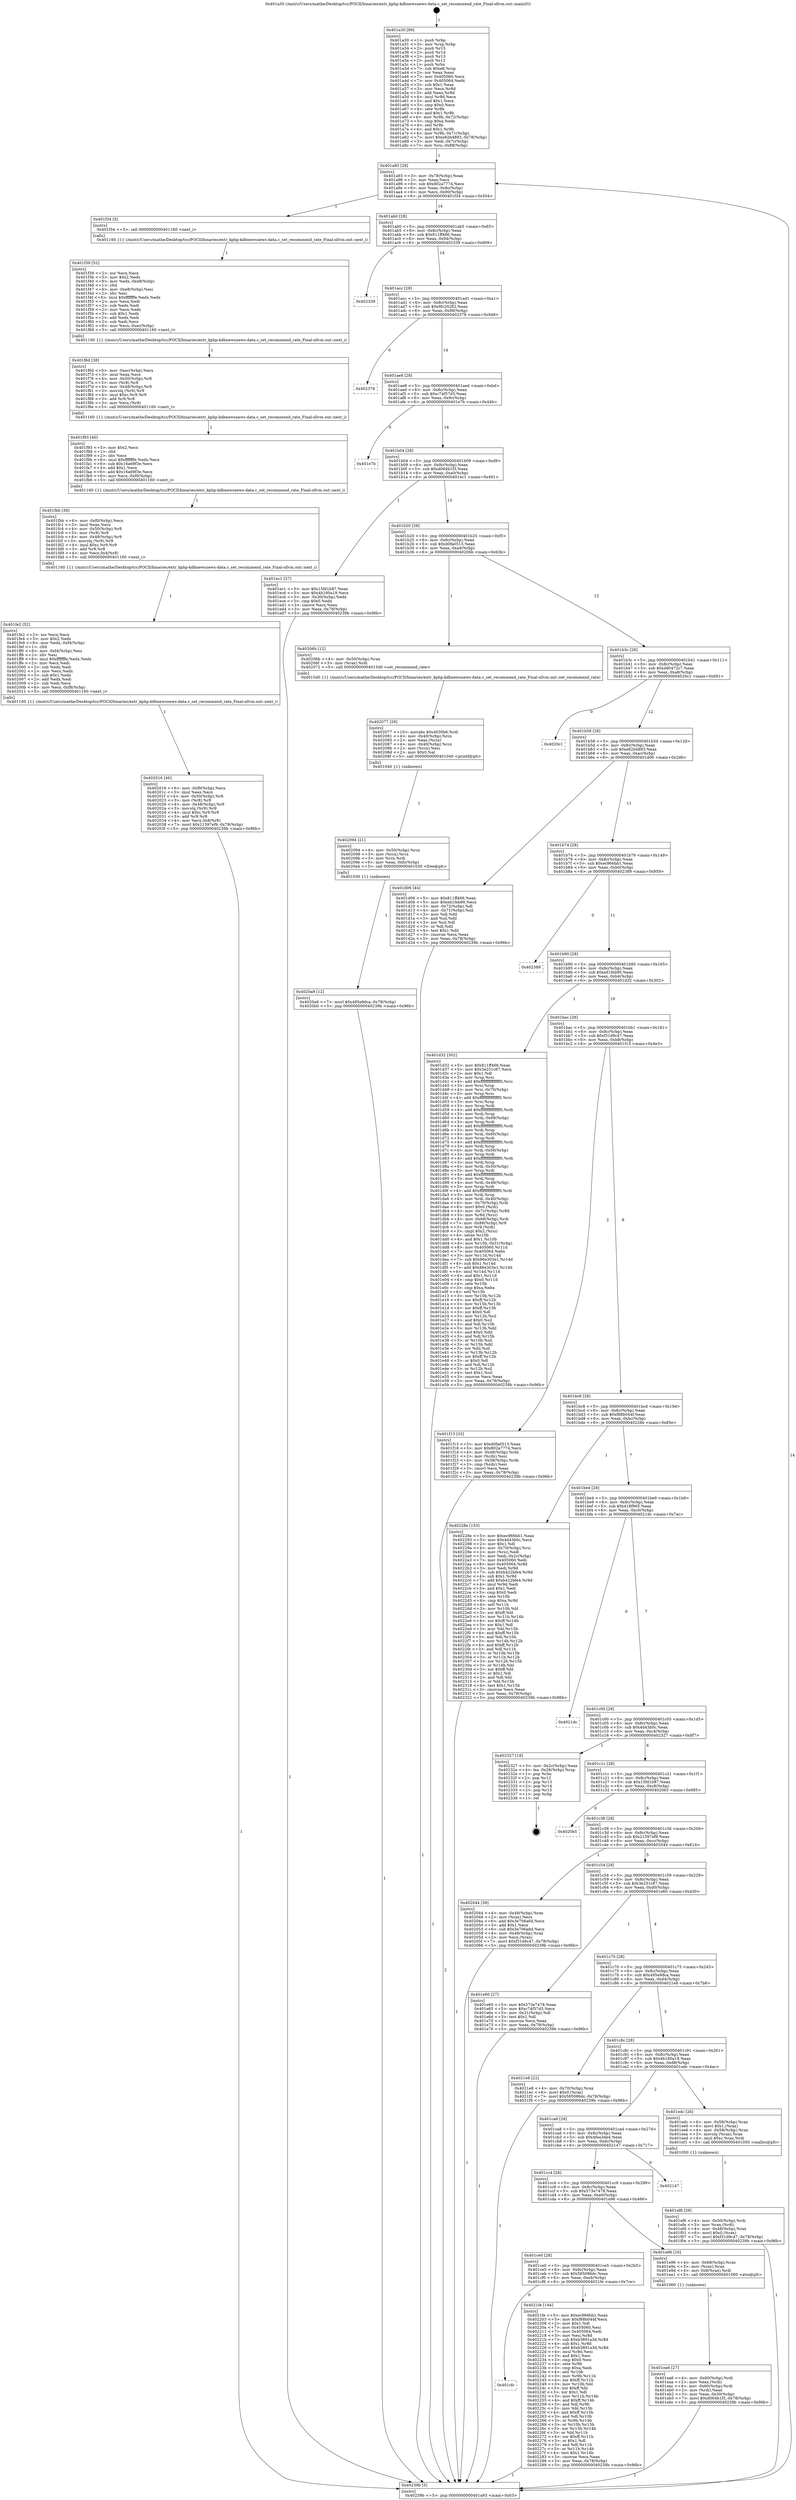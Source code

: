 digraph "0x401a30" {
  label = "0x401a30 (/mnt/c/Users/mathe/Desktop/tcc/POCII/binaries/extr_kphp-kdbnewsnews-data.c_set_recommend_rate_Final-ollvm.out::main(0))"
  labelloc = "t"
  node[shape=record]

  Entry [label="",width=0.3,height=0.3,shape=circle,fillcolor=black,style=filled]
  "0x401a93" [label="{
     0x401a93 [29]\l
     | [instrs]\l
     &nbsp;&nbsp;0x401a93 \<+3\>: mov -0x78(%rbp),%eax\l
     &nbsp;&nbsp;0x401a96 \<+2\>: mov %eax,%ecx\l
     &nbsp;&nbsp;0x401a98 \<+6\>: sub $0x802a7774,%ecx\l
     &nbsp;&nbsp;0x401a9e \<+6\>: mov %eax,-0x8c(%rbp)\l
     &nbsp;&nbsp;0x401aa4 \<+6\>: mov %ecx,-0x90(%rbp)\l
     &nbsp;&nbsp;0x401aaa \<+6\>: je 0000000000401f34 \<main+0x504\>\l
  }"]
  "0x401f34" [label="{
     0x401f34 [5]\l
     | [instrs]\l
     &nbsp;&nbsp;0x401f34 \<+5\>: call 0000000000401160 \<next_i\>\l
     | [calls]\l
     &nbsp;&nbsp;0x401160 \{1\} (/mnt/c/Users/mathe/Desktop/tcc/POCII/binaries/extr_kphp-kdbnewsnews-data.c_set_recommend_rate_Final-ollvm.out::next_i)\l
  }"]
  "0x401ab0" [label="{
     0x401ab0 [28]\l
     | [instrs]\l
     &nbsp;&nbsp;0x401ab0 \<+5\>: jmp 0000000000401ab5 \<main+0x85\>\l
     &nbsp;&nbsp;0x401ab5 \<+6\>: mov -0x8c(%rbp),%eax\l
     &nbsp;&nbsp;0x401abb \<+5\>: sub $0x811ff466,%eax\l
     &nbsp;&nbsp;0x401ac0 \<+6\>: mov %eax,-0x94(%rbp)\l
     &nbsp;&nbsp;0x401ac6 \<+6\>: je 0000000000402339 \<main+0x909\>\l
  }"]
  Exit [label="",width=0.3,height=0.3,shape=circle,fillcolor=black,style=filled,peripheries=2]
  "0x402339" [label="{
     0x402339\l
  }", style=dashed]
  "0x401acc" [label="{
     0x401acc [28]\l
     | [instrs]\l
     &nbsp;&nbsp;0x401acc \<+5\>: jmp 0000000000401ad1 \<main+0xa1\>\l
     &nbsp;&nbsp;0x401ad1 \<+6\>: mov -0x8c(%rbp),%eax\l
     &nbsp;&nbsp;0x401ad7 \<+5\>: sub $0x9fc20262,%eax\l
     &nbsp;&nbsp;0x401adc \<+6\>: mov %eax,-0x98(%rbp)\l
     &nbsp;&nbsp;0x401ae2 \<+6\>: je 0000000000402378 \<main+0x948\>\l
  }"]
  "0x401cfc" [label="{
     0x401cfc\l
  }", style=dashed]
  "0x402378" [label="{
     0x402378\l
  }", style=dashed]
  "0x401ae8" [label="{
     0x401ae8 [28]\l
     | [instrs]\l
     &nbsp;&nbsp;0x401ae8 \<+5\>: jmp 0000000000401aed \<main+0xbd\>\l
     &nbsp;&nbsp;0x401aed \<+6\>: mov -0x8c(%rbp),%eax\l
     &nbsp;&nbsp;0x401af3 \<+5\>: sub $0xc74f57d3,%eax\l
     &nbsp;&nbsp;0x401af8 \<+6\>: mov %eax,-0x9c(%rbp)\l
     &nbsp;&nbsp;0x401afe \<+6\>: je 0000000000401e7b \<main+0x44b\>\l
  }"]
  "0x4021fe" [label="{
     0x4021fe [144]\l
     | [instrs]\l
     &nbsp;&nbsp;0x4021fe \<+5\>: mov $0xec966bb1,%eax\l
     &nbsp;&nbsp;0x402203 \<+5\>: mov $0xf88b044f,%ecx\l
     &nbsp;&nbsp;0x402208 \<+2\>: mov $0x1,%dl\l
     &nbsp;&nbsp;0x40220a \<+7\>: mov 0x405060,%esi\l
     &nbsp;&nbsp;0x402211 \<+7\>: mov 0x405064,%edi\l
     &nbsp;&nbsp;0x402218 \<+3\>: mov %esi,%r8d\l
     &nbsp;&nbsp;0x40221b \<+7\>: sub $0xb3891a3d,%r8d\l
     &nbsp;&nbsp;0x402222 \<+4\>: sub $0x1,%r8d\l
     &nbsp;&nbsp;0x402226 \<+7\>: add $0xb3891a3d,%r8d\l
     &nbsp;&nbsp;0x40222d \<+4\>: imul %r8d,%esi\l
     &nbsp;&nbsp;0x402231 \<+3\>: and $0x1,%esi\l
     &nbsp;&nbsp;0x402234 \<+3\>: cmp $0x0,%esi\l
     &nbsp;&nbsp;0x402237 \<+4\>: sete %r9b\l
     &nbsp;&nbsp;0x40223b \<+3\>: cmp $0xa,%edi\l
     &nbsp;&nbsp;0x40223e \<+4\>: setl %r10b\l
     &nbsp;&nbsp;0x402242 \<+3\>: mov %r9b,%r11b\l
     &nbsp;&nbsp;0x402245 \<+4\>: xor $0xff,%r11b\l
     &nbsp;&nbsp;0x402249 \<+3\>: mov %r10b,%bl\l
     &nbsp;&nbsp;0x40224c \<+3\>: xor $0xff,%bl\l
     &nbsp;&nbsp;0x40224f \<+3\>: xor $0x1,%dl\l
     &nbsp;&nbsp;0x402252 \<+3\>: mov %r11b,%r14b\l
     &nbsp;&nbsp;0x402255 \<+4\>: and $0xff,%r14b\l
     &nbsp;&nbsp;0x402259 \<+3\>: and %dl,%r9b\l
     &nbsp;&nbsp;0x40225c \<+3\>: mov %bl,%r15b\l
     &nbsp;&nbsp;0x40225f \<+4\>: and $0xff,%r15b\l
     &nbsp;&nbsp;0x402263 \<+3\>: and %dl,%r10b\l
     &nbsp;&nbsp;0x402266 \<+3\>: or %r9b,%r14b\l
     &nbsp;&nbsp;0x402269 \<+3\>: or %r10b,%r15b\l
     &nbsp;&nbsp;0x40226c \<+3\>: xor %r15b,%r14b\l
     &nbsp;&nbsp;0x40226f \<+3\>: or %bl,%r11b\l
     &nbsp;&nbsp;0x402272 \<+4\>: xor $0xff,%r11b\l
     &nbsp;&nbsp;0x402276 \<+3\>: or $0x1,%dl\l
     &nbsp;&nbsp;0x402279 \<+3\>: and %dl,%r11b\l
     &nbsp;&nbsp;0x40227c \<+3\>: or %r11b,%r14b\l
     &nbsp;&nbsp;0x40227f \<+4\>: test $0x1,%r14b\l
     &nbsp;&nbsp;0x402283 \<+3\>: cmovne %ecx,%eax\l
     &nbsp;&nbsp;0x402286 \<+3\>: mov %eax,-0x78(%rbp)\l
     &nbsp;&nbsp;0x402289 \<+5\>: jmp 000000000040239b \<main+0x96b\>\l
  }"]
  "0x401e7b" [label="{
     0x401e7b\l
  }", style=dashed]
  "0x401b04" [label="{
     0x401b04 [28]\l
     | [instrs]\l
     &nbsp;&nbsp;0x401b04 \<+5\>: jmp 0000000000401b09 \<main+0xd9\>\l
     &nbsp;&nbsp;0x401b09 \<+6\>: mov -0x8c(%rbp),%eax\l
     &nbsp;&nbsp;0x401b0f \<+5\>: sub $0xd064b1f3,%eax\l
     &nbsp;&nbsp;0x401b14 \<+6\>: mov %eax,-0xa0(%rbp)\l
     &nbsp;&nbsp;0x401b1a \<+6\>: je 0000000000401ec1 \<main+0x491\>\l
  }"]
  "0x4020a9" [label="{
     0x4020a9 [12]\l
     | [instrs]\l
     &nbsp;&nbsp;0x4020a9 \<+7\>: movl $0x495e9dca,-0x78(%rbp)\l
     &nbsp;&nbsp;0x4020b0 \<+5\>: jmp 000000000040239b \<main+0x96b\>\l
  }"]
  "0x401ec1" [label="{
     0x401ec1 [27]\l
     | [instrs]\l
     &nbsp;&nbsp;0x401ec1 \<+5\>: mov $0x15fd1b87,%eax\l
     &nbsp;&nbsp;0x401ec6 \<+5\>: mov $0x4b180a19,%ecx\l
     &nbsp;&nbsp;0x401ecb \<+3\>: mov -0x30(%rbp),%edx\l
     &nbsp;&nbsp;0x401ece \<+3\>: cmp $0x0,%edx\l
     &nbsp;&nbsp;0x401ed1 \<+3\>: cmove %ecx,%eax\l
     &nbsp;&nbsp;0x401ed4 \<+3\>: mov %eax,-0x78(%rbp)\l
     &nbsp;&nbsp;0x401ed7 \<+5\>: jmp 000000000040239b \<main+0x96b\>\l
  }"]
  "0x401b20" [label="{
     0x401b20 [28]\l
     | [instrs]\l
     &nbsp;&nbsp;0x401b20 \<+5\>: jmp 0000000000401b25 \<main+0xf5\>\l
     &nbsp;&nbsp;0x401b25 \<+6\>: mov -0x8c(%rbp),%eax\l
     &nbsp;&nbsp;0x401b2b \<+5\>: sub $0xd0fa0513,%eax\l
     &nbsp;&nbsp;0x401b30 \<+6\>: mov %eax,-0xa4(%rbp)\l
     &nbsp;&nbsp;0x401b36 \<+6\>: je 000000000040206b \<main+0x63b\>\l
  }"]
  "0x402094" [label="{
     0x402094 [21]\l
     | [instrs]\l
     &nbsp;&nbsp;0x402094 \<+4\>: mov -0x50(%rbp),%rcx\l
     &nbsp;&nbsp;0x402098 \<+3\>: mov (%rcx),%rcx\l
     &nbsp;&nbsp;0x40209b \<+3\>: mov %rcx,%rdi\l
     &nbsp;&nbsp;0x40209e \<+6\>: mov %eax,-0xfc(%rbp)\l
     &nbsp;&nbsp;0x4020a4 \<+5\>: call 0000000000401030 \<free@plt\>\l
     | [calls]\l
     &nbsp;&nbsp;0x401030 \{1\} (unknown)\l
  }"]
  "0x40206b" [label="{
     0x40206b [12]\l
     | [instrs]\l
     &nbsp;&nbsp;0x40206b \<+4\>: mov -0x50(%rbp),%rax\l
     &nbsp;&nbsp;0x40206f \<+3\>: mov (%rax),%rdi\l
     &nbsp;&nbsp;0x402072 \<+5\>: call 00000000004015d0 \<set_recommend_rate\>\l
     | [calls]\l
     &nbsp;&nbsp;0x4015d0 \{1\} (/mnt/c/Users/mathe/Desktop/tcc/POCII/binaries/extr_kphp-kdbnewsnews-data.c_set_recommend_rate_Final-ollvm.out::set_recommend_rate)\l
  }"]
  "0x401b3c" [label="{
     0x401b3c [28]\l
     | [instrs]\l
     &nbsp;&nbsp;0x401b3c \<+5\>: jmp 0000000000401b41 \<main+0x111\>\l
     &nbsp;&nbsp;0x401b41 \<+6\>: mov -0x8c(%rbp),%eax\l
     &nbsp;&nbsp;0x401b47 \<+5\>: sub $0xdd0472c7,%eax\l
     &nbsp;&nbsp;0x401b4c \<+6\>: mov %eax,-0xa8(%rbp)\l
     &nbsp;&nbsp;0x401b52 \<+6\>: je 00000000004020c1 \<main+0x691\>\l
  }"]
  "0x402077" [label="{
     0x402077 [29]\l
     | [instrs]\l
     &nbsp;&nbsp;0x402077 \<+10\>: movabs $0x4030b6,%rdi\l
     &nbsp;&nbsp;0x402081 \<+4\>: mov -0x40(%rbp),%rcx\l
     &nbsp;&nbsp;0x402085 \<+2\>: mov %eax,(%rcx)\l
     &nbsp;&nbsp;0x402087 \<+4\>: mov -0x40(%rbp),%rcx\l
     &nbsp;&nbsp;0x40208b \<+2\>: mov (%rcx),%esi\l
     &nbsp;&nbsp;0x40208d \<+2\>: mov $0x0,%al\l
     &nbsp;&nbsp;0x40208f \<+5\>: call 0000000000401040 \<printf@plt\>\l
     | [calls]\l
     &nbsp;&nbsp;0x401040 \{1\} (unknown)\l
  }"]
  "0x4020c1" [label="{
     0x4020c1\l
  }", style=dashed]
  "0x401b58" [label="{
     0x401b58 [28]\l
     | [instrs]\l
     &nbsp;&nbsp;0x401b58 \<+5\>: jmp 0000000000401b5d \<main+0x12d\>\l
     &nbsp;&nbsp;0x401b5d \<+6\>: mov -0x8c(%rbp),%eax\l
     &nbsp;&nbsp;0x401b63 \<+5\>: sub $0xe82b4893,%eax\l
     &nbsp;&nbsp;0x401b68 \<+6\>: mov %eax,-0xac(%rbp)\l
     &nbsp;&nbsp;0x401b6e \<+6\>: je 0000000000401d06 \<main+0x2d6\>\l
  }"]
  "0x402016" [label="{
     0x402016 [46]\l
     | [instrs]\l
     &nbsp;&nbsp;0x402016 \<+6\>: mov -0xf8(%rbp),%ecx\l
     &nbsp;&nbsp;0x40201c \<+3\>: imul %eax,%ecx\l
     &nbsp;&nbsp;0x40201f \<+4\>: mov -0x50(%rbp),%r8\l
     &nbsp;&nbsp;0x402023 \<+3\>: mov (%r8),%r8\l
     &nbsp;&nbsp;0x402026 \<+4\>: mov -0x48(%rbp),%r9\l
     &nbsp;&nbsp;0x40202a \<+3\>: movslq (%r9),%r9\l
     &nbsp;&nbsp;0x40202d \<+4\>: imul $0xc,%r9,%r9\l
     &nbsp;&nbsp;0x402031 \<+3\>: add %r9,%r8\l
     &nbsp;&nbsp;0x402034 \<+4\>: mov %ecx,0x8(%r8)\l
     &nbsp;&nbsp;0x402038 \<+7\>: movl $0x21597ef9,-0x78(%rbp)\l
     &nbsp;&nbsp;0x40203f \<+5\>: jmp 000000000040239b \<main+0x96b\>\l
  }"]
  "0x401d06" [label="{
     0x401d06 [44]\l
     | [instrs]\l
     &nbsp;&nbsp;0x401d06 \<+5\>: mov $0x811ff466,%eax\l
     &nbsp;&nbsp;0x401d0b \<+5\>: mov $0xed1feb90,%ecx\l
     &nbsp;&nbsp;0x401d10 \<+3\>: mov -0x72(%rbp),%dl\l
     &nbsp;&nbsp;0x401d13 \<+4\>: mov -0x71(%rbp),%sil\l
     &nbsp;&nbsp;0x401d17 \<+3\>: mov %dl,%dil\l
     &nbsp;&nbsp;0x401d1a \<+3\>: and %sil,%dil\l
     &nbsp;&nbsp;0x401d1d \<+3\>: xor %sil,%dl\l
     &nbsp;&nbsp;0x401d20 \<+3\>: or %dl,%dil\l
     &nbsp;&nbsp;0x401d23 \<+4\>: test $0x1,%dil\l
     &nbsp;&nbsp;0x401d27 \<+3\>: cmovne %ecx,%eax\l
     &nbsp;&nbsp;0x401d2a \<+3\>: mov %eax,-0x78(%rbp)\l
     &nbsp;&nbsp;0x401d2d \<+5\>: jmp 000000000040239b \<main+0x96b\>\l
  }"]
  "0x401b74" [label="{
     0x401b74 [28]\l
     | [instrs]\l
     &nbsp;&nbsp;0x401b74 \<+5\>: jmp 0000000000401b79 \<main+0x149\>\l
     &nbsp;&nbsp;0x401b79 \<+6\>: mov -0x8c(%rbp),%eax\l
     &nbsp;&nbsp;0x401b7f \<+5\>: sub $0xec966bb1,%eax\l
     &nbsp;&nbsp;0x401b84 \<+6\>: mov %eax,-0xb0(%rbp)\l
     &nbsp;&nbsp;0x401b8a \<+6\>: je 0000000000402389 \<main+0x959\>\l
  }"]
  "0x40239b" [label="{
     0x40239b [5]\l
     | [instrs]\l
     &nbsp;&nbsp;0x40239b \<+5\>: jmp 0000000000401a93 \<main+0x63\>\l
  }"]
  "0x401a30" [label="{
     0x401a30 [99]\l
     | [instrs]\l
     &nbsp;&nbsp;0x401a30 \<+1\>: push %rbp\l
     &nbsp;&nbsp;0x401a31 \<+3\>: mov %rsp,%rbp\l
     &nbsp;&nbsp;0x401a34 \<+2\>: push %r15\l
     &nbsp;&nbsp;0x401a36 \<+2\>: push %r14\l
     &nbsp;&nbsp;0x401a38 \<+2\>: push %r13\l
     &nbsp;&nbsp;0x401a3a \<+2\>: push %r12\l
     &nbsp;&nbsp;0x401a3c \<+1\>: push %rbx\l
     &nbsp;&nbsp;0x401a3d \<+7\>: sub $0xe8,%rsp\l
     &nbsp;&nbsp;0x401a44 \<+2\>: xor %eax,%eax\l
     &nbsp;&nbsp;0x401a46 \<+7\>: mov 0x405060,%ecx\l
     &nbsp;&nbsp;0x401a4d \<+7\>: mov 0x405064,%edx\l
     &nbsp;&nbsp;0x401a54 \<+3\>: sub $0x1,%eax\l
     &nbsp;&nbsp;0x401a57 \<+3\>: mov %ecx,%r8d\l
     &nbsp;&nbsp;0x401a5a \<+3\>: add %eax,%r8d\l
     &nbsp;&nbsp;0x401a5d \<+4\>: imul %r8d,%ecx\l
     &nbsp;&nbsp;0x401a61 \<+3\>: and $0x1,%ecx\l
     &nbsp;&nbsp;0x401a64 \<+3\>: cmp $0x0,%ecx\l
     &nbsp;&nbsp;0x401a67 \<+4\>: sete %r9b\l
     &nbsp;&nbsp;0x401a6b \<+4\>: and $0x1,%r9b\l
     &nbsp;&nbsp;0x401a6f \<+4\>: mov %r9b,-0x72(%rbp)\l
     &nbsp;&nbsp;0x401a73 \<+3\>: cmp $0xa,%edx\l
     &nbsp;&nbsp;0x401a76 \<+4\>: setl %r9b\l
     &nbsp;&nbsp;0x401a7a \<+4\>: and $0x1,%r9b\l
     &nbsp;&nbsp;0x401a7e \<+4\>: mov %r9b,-0x71(%rbp)\l
     &nbsp;&nbsp;0x401a82 \<+7\>: movl $0xe82b4893,-0x78(%rbp)\l
     &nbsp;&nbsp;0x401a89 \<+3\>: mov %edi,-0x7c(%rbp)\l
     &nbsp;&nbsp;0x401a8c \<+7\>: mov %rsi,-0x88(%rbp)\l
  }"]
  "0x401fe2" [label="{
     0x401fe2 [52]\l
     | [instrs]\l
     &nbsp;&nbsp;0x401fe2 \<+2\>: xor %ecx,%ecx\l
     &nbsp;&nbsp;0x401fe4 \<+5\>: mov $0x2,%edx\l
     &nbsp;&nbsp;0x401fe9 \<+6\>: mov %edx,-0xf4(%rbp)\l
     &nbsp;&nbsp;0x401fef \<+1\>: cltd\l
     &nbsp;&nbsp;0x401ff0 \<+6\>: mov -0xf4(%rbp),%esi\l
     &nbsp;&nbsp;0x401ff6 \<+2\>: idiv %esi\l
     &nbsp;&nbsp;0x401ff8 \<+6\>: imul $0xfffffffe,%edx,%edx\l
     &nbsp;&nbsp;0x401ffe \<+2\>: mov %ecx,%edi\l
     &nbsp;&nbsp;0x402000 \<+2\>: sub %edx,%edi\l
     &nbsp;&nbsp;0x402002 \<+2\>: mov %ecx,%edx\l
     &nbsp;&nbsp;0x402004 \<+3\>: sub $0x1,%edx\l
     &nbsp;&nbsp;0x402007 \<+2\>: add %edx,%edi\l
     &nbsp;&nbsp;0x402009 \<+2\>: sub %edi,%ecx\l
     &nbsp;&nbsp;0x40200b \<+6\>: mov %ecx,-0xf8(%rbp)\l
     &nbsp;&nbsp;0x402011 \<+5\>: call 0000000000401160 \<next_i\>\l
     | [calls]\l
     &nbsp;&nbsp;0x401160 \{1\} (/mnt/c/Users/mathe/Desktop/tcc/POCII/binaries/extr_kphp-kdbnewsnews-data.c_set_recommend_rate_Final-ollvm.out::next_i)\l
  }"]
  "0x402389" [label="{
     0x402389\l
  }", style=dashed]
  "0x401b90" [label="{
     0x401b90 [28]\l
     | [instrs]\l
     &nbsp;&nbsp;0x401b90 \<+5\>: jmp 0000000000401b95 \<main+0x165\>\l
     &nbsp;&nbsp;0x401b95 \<+6\>: mov -0x8c(%rbp),%eax\l
     &nbsp;&nbsp;0x401b9b \<+5\>: sub $0xed1feb90,%eax\l
     &nbsp;&nbsp;0x401ba0 \<+6\>: mov %eax,-0xb4(%rbp)\l
     &nbsp;&nbsp;0x401ba6 \<+6\>: je 0000000000401d32 \<main+0x302\>\l
  }"]
  "0x401fbb" [label="{
     0x401fbb [39]\l
     | [instrs]\l
     &nbsp;&nbsp;0x401fbb \<+6\>: mov -0xf0(%rbp),%ecx\l
     &nbsp;&nbsp;0x401fc1 \<+3\>: imul %eax,%ecx\l
     &nbsp;&nbsp;0x401fc4 \<+4\>: mov -0x50(%rbp),%r8\l
     &nbsp;&nbsp;0x401fc8 \<+3\>: mov (%r8),%r8\l
     &nbsp;&nbsp;0x401fcb \<+4\>: mov -0x48(%rbp),%r9\l
     &nbsp;&nbsp;0x401fcf \<+3\>: movslq (%r9),%r9\l
     &nbsp;&nbsp;0x401fd2 \<+4\>: imul $0xc,%r9,%r9\l
     &nbsp;&nbsp;0x401fd6 \<+3\>: add %r9,%r8\l
     &nbsp;&nbsp;0x401fd9 \<+4\>: mov %ecx,0x4(%r8)\l
     &nbsp;&nbsp;0x401fdd \<+5\>: call 0000000000401160 \<next_i\>\l
     | [calls]\l
     &nbsp;&nbsp;0x401160 \{1\} (/mnt/c/Users/mathe/Desktop/tcc/POCII/binaries/extr_kphp-kdbnewsnews-data.c_set_recommend_rate_Final-ollvm.out::next_i)\l
  }"]
  "0x401d32" [label="{
     0x401d32 [302]\l
     | [instrs]\l
     &nbsp;&nbsp;0x401d32 \<+5\>: mov $0x811ff466,%eax\l
     &nbsp;&nbsp;0x401d37 \<+5\>: mov $0x3e251c67,%ecx\l
     &nbsp;&nbsp;0x401d3c \<+2\>: mov $0x1,%dl\l
     &nbsp;&nbsp;0x401d3e \<+3\>: mov %rsp,%rsi\l
     &nbsp;&nbsp;0x401d41 \<+4\>: add $0xfffffffffffffff0,%rsi\l
     &nbsp;&nbsp;0x401d45 \<+3\>: mov %rsi,%rsp\l
     &nbsp;&nbsp;0x401d48 \<+4\>: mov %rsi,-0x70(%rbp)\l
     &nbsp;&nbsp;0x401d4c \<+3\>: mov %rsp,%rsi\l
     &nbsp;&nbsp;0x401d4f \<+4\>: add $0xfffffffffffffff0,%rsi\l
     &nbsp;&nbsp;0x401d53 \<+3\>: mov %rsi,%rsp\l
     &nbsp;&nbsp;0x401d56 \<+3\>: mov %rsp,%rdi\l
     &nbsp;&nbsp;0x401d59 \<+4\>: add $0xfffffffffffffff0,%rdi\l
     &nbsp;&nbsp;0x401d5d \<+3\>: mov %rdi,%rsp\l
     &nbsp;&nbsp;0x401d60 \<+4\>: mov %rdi,-0x68(%rbp)\l
     &nbsp;&nbsp;0x401d64 \<+3\>: mov %rsp,%rdi\l
     &nbsp;&nbsp;0x401d67 \<+4\>: add $0xfffffffffffffff0,%rdi\l
     &nbsp;&nbsp;0x401d6b \<+3\>: mov %rdi,%rsp\l
     &nbsp;&nbsp;0x401d6e \<+4\>: mov %rdi,-0x60(%rbp)\l
     &nbsp;&nbsp;0x401d72 \<+3\>: mov %rsp,%rdi\l
     &nbsp;&nbsp;0x401d75 \<+4\>: add $0xfffffffffffffff0,%rdi\l
     &nbsp;&nbsp;0x401d79 \<+3\>: mov %rdi,%rsp\l
     &nbsp;&nbsp;0x401d7c \<+4\>: mov %rdi,-0x58(%rbp)\l
     &nbsp;&nbsp;0x401d80 \<+3\>: mov %rsp,%rdi\l
     &nbsp;&nbsp;0x401d83 \<+4\>: add $0xfffffffffffffff0,%rdi\l
     &nbsp;&nbsp;0x401d87 \<+3\>: mov %rdi,%rsp\l
     &nbsp;&nbsp;0x401d8a \<+4\>: mov %rdi,-0x50(%rbp)\l
     &nbsp;&nbsp;0x401d8e \<+3\>: mov %rsp,%rdi\l
     &nbsp;&nbsp;0x401d91 \<+4\>: add $0xfffffffffffffff0,%rdi\l
     &nbsp;&nbsp;0x401d95 \<+3\>: mov %rdi,%rsp\l
     &nbsp;&nbsp;0x401d98 \<+4\>: mov %rdi,-0x48(%rbp)\l
     &nbsp;&nbsp;0x401d9c \<+3\>: mov %rsp,%rdi\l
     &nbsp;&nbsp;0x401d9f \<+4\>: add $0xfffffffffffffff0,%rdi\l
     &nbsp;&nbsp;0x401da3 \<+3\>: mov %rdi,%rsp\l
     &nbsp;&nbsp;0x401da6 \<+4\>: mov %rdi,-0x40(%rbp)\l
     &nbsp;&nbsp;0x401daa \<+4\>: mov -0x70(%rbp),%rdi\l
     &nbsp;&nbsp;0x401dae \<+6\>: movl $0x0,(%rdi)\l
     &nbsp;&nbsp;0x401db4 \<+4\>: mov -0x7c(%rbp),%r8d\l
     &nbsp;&nbsp;0x401db8 \<+3\>: mov %r8d,(%rsi)\l
     &nbsp;&nbsp;0x401dbb \<+4\>: mov -0x68(%rbp),%rdi\l
     &nbsp;&nbsp;0x401dbf \<+7\>: mov -0x88(%rbp),%r9\l
     &nbsp;&nbsp;0x401dc6 \<+3\>: mov %r9,(%rdi)\l
     &nbsp;&nbsp;0x401dc9 \<+3\>: cmpl $0x2,(%rsi)\l
     &nbsp;&nbsp;0x401dcc \<+4\>: setne %r10b\l
     &nbsp;&nbsp;0x401dd0 \<+4\>: and $0x1,%r10b\l
     &nbsp;&nbsp;0x401dd4 \<+4\>: mov %r10b,-0x31(%rbp)\l
     &nbsp;&nbsp;0x401dd8 \<+8\>: mov 0x405060,%r11d\l
     &nbsp;&nbsp;0x401de0 \<+7\>: mov 0x405064,%ebx\l
     &nbsp;&nbsp;0x401de7 \<+3\>: mov %r11d,%r14d\l
     &nbsp;&nbsp;0x401dea \<+7\>: sub $0x86e303e1,%r14d\l
     &nbsp;&nbsp;0x401df1 \<+4\>: sub $0x1,%r14d\l
     &nbsp;&nbsp;0x401df5 \<+7\>: add $0x86e303e1,%r14d\l
     &nbsp;&nbsp;0x401dfc \<+4\>: imul %r14d,%r11d\l
     &nbsp;&nbsp;0x401e00 \<+4\>: and $0x1,%r11d\l
     &nbsp;&nbsp;0x401e04 \<+4\>: cmp $0x0,%r11d\l
     &nbsp;&nbsp;0x401e08 \<+4\>: sete %r10b\l
     &nbsp;&nbsp;0x401e0c \<+3\>: cmp $0xa,%ebx\l
     &nbsp;&nbsp;0x401e0f \<+4\>: setl %r15b\l
     &nbsp;&nbsp;0x401e13 \<+3\>: mov %r10b,%r12b\l
     &nbsp;&nbsp;0x401e16 \<+4\>: xor $0xff,%r12b\l
     &nbsp;&nbsp;0x401e1a \<+3\>: mov %r15b,%r13b\l
     &nbsp;&nbsp;0x401e1d \<+4\>: xor $0xff,%r13b\l
     &nbsp;&nbsp;0x401e21 \<+3\>: xor $0x0,%dl\l
     &nbsp;&nbsp;0x401e24 \<+3\>: mov %r12b,%sil\l
     &nbsp;&nbsp;0x401e27 \<+4\>: and $0x0,%sil\l
     &nbsp;&nbsp;0x401e2b \<+3\>: and %dl,%r10b\l
     &nbsp;&nbsp;0x401e2e \<+3\>: mov %r13b,%dil\l
     &nbsp;&nbsp;0x401e31 \<+4\>: and $0x0,%dil\l
     &nbsp;&nbsp;0x401e35 \<+3\>: and %dl,%r15b\l
     &nbsp;&nbsp;0x401e38 \<+3\>: or %r10b,%sil\l
     &nbsp;&nbsp;0x401e3b \<+3\>: or %r15b,%dil\l
     &nbsp;&nbsp;0x401e3e \<+3\>: xor %dil,%sil\l
     &nbsp;&nbsp;0x401e41 \<+3\>: or %r13b,%r12b\l
     &nbsp;&nbsp;0x401e44 \<+4\>: xor $0xff,%r12b\l
     &nbsp;&nbsp;0x401e48 \<+3\>: or $0x0,%dl\l
     &nbsp;&nbsp;0x401e4b \<+3\>: and %dl,%r12b\l
     &nbsp;&nbsp;0x401e4e \<+3\>: or %r12b,%sil\l
     &nbsp;&nbsp;0x401e51 \<+4\>: test $0x1,%sil\l
     &nbsp;&nbsp;0x401e55 \<+3\>: cmovne %ecx,%eax\l
     &nbsp;&nbsp;0x401e58 \<+3\>: mov %eax,-0x78(%rbp)\l
     &nbsp;&nbsp;0x401e5b \<+5\>: jmp 000000000040239b \<main+0x96b\>\l
  }"]
  "0x401bac" [label="{
     0x401bac [28]\l
     | [instrs]\l
     &nbsp;&nbsp;0x401bac \<+5\>: jmp 0000000000401bb1 \<main+0x181\>\l
     &nbsp;&nbsp;0x401bb1 \<+6\>: mov -0x8c(%rbp),%eax\l
     &nbsp;&nbsp;0x401bb7 \<+5\>: sub $0xf31d9c47,%eax\l
     &nbsp;&nbsp;0x401bbc \<+6\>: mov %eax,-0xb8(%rbp)\l
     &nbsp;&nbsp;0x401bc2 \<+6\>: je 0000000000401f13 \<main+0x4e3\>\l
  }"]
  "0x401f93" [label="{
     0x401f93 [40]\l
     | [instrs]\l
     &nbsp;&nbsp;0x401f93 \<+5\>: mov $0x2,%ecx\l
     &nbsp;&nbsp;0x401f98 \<+1\>: cltd\l
     &nbsp;&nbsp;0x401f99 \<+2\>: idiv %ecx\l
     &nbsp;&nbsp;0x401f9b \<+6\>: imul $0xfffffffe,%edx,%ecx\l
     &nbsp;&nbsp;0x401fa1 \<+6\>: sub $0x16a69f3e,%ecx\l
     &nbsp;&nbsp;0x401fa7 \<+3\>: add $0x1,%ecx\l
     &nbsp;&nbsp;0x401faa \<+6\>: add $0x16a69f3e,%ecx\l
     &nbsp;&nbsp;0x401fb0 \<+6\>: mov %ecx,-0xf0(%rbp)\l
     &nbsp;&nbsp;0x401fb6 \<+5\>: call 0000000000401160 \<next_i\>\l
     | [calls]\l
     &nbsp;&nbsp;0x401160 \{1\} (/mnt/c/Users/mathe/Desktop/tcc/POCII/binaries/extr_kphp-kdbnewsnews-data.c_set_recommend_rate_Final-ollvm.out::next_i)\l
  }"]
  "0x401f6d" [label="{
     0x401f6d [38]\l
     | [instrs]\l
     &nbsp;&nbsp;0x401f6d \<+6\>: mov -0xec(%rbp),%ecx\l
     &nbsp;&nbsp;0x401f73 \<+3\>: imul %eax,%ecx\l
     &nbsp;&nbsp;0x401f76 \<+4\>: mov -0x50(%rbp),%r8\l
     &nbsp;&nbsp;0x401f7a \<+3\>: mov (%r8),%r8\l
     &nbsp;&nbsp;0x401f7d \<+4\>: mov -0x48(%rbp),%r9\l
     &nbsp;&nbsp;0x401f81 \<+3\>: movslq (%r9),%r9\l
     &nbsp;&nbsp;0x401f84 \<+4\>: imul $0xc,%r9,%r9\l
     &nbsp;&nbsp;0x401f88 \<+3\>: add %r9,%r8\l
     &nbsp;&nbsp;0x401f8b \<+3\>: mov %ecx,(%r8)\l
     &nbsp;&nbsp;0x401f8e \<+5\>: call 0000000000401160 \<next_i\>\l
     | [calls]\l
     &nbsp;&nbsp;0x401160 \{1\} (/mnt/c/Users/mathe/Desktop/tcc/POCII/binaries/extr_kphp-kdbnewsnews-data.c_set_recommend_rate_Final-ollvm.out::next_i)\l
  }"]
  "0x401f13" [label="{
     0x401f13 [33]\l
     | [instrs]\l
     &nbsp;&nbsp;0x401f13 \<+5\>: mov $0xd0fa0513,%eax\l
     &nbsp;&nbsp;0x401f18 \<+5\>: mov $0x802a7774,%ecx\l
     &nbsp;&nbsp;0x401f1d \<+4\>: mov -0x48(%rbp),%rdx\l
     &nbsp;&nbsp;0x401f21 \<+2\>: mov (%rdx),%esi\l
     &nbsp;&nbsp;0x401f23 \<+4\>: mov -0x58(%rbp),%rdx\l
     &nbsp;&nbsp;0x401f27 \<+2\>: cmp (%rdx),%esi\l
     &nbsp;&nbsp;0x401f29 \<+3\>: cmovl %ecx,%eax\l
     &nbsp;&nbsp;0x401f2c \<+3\>: mov %eax,-0x78(%rbp)\l
     &nbsp;&nbsp;0x401f2f \<+5\>: jmp 000000000040239b \<main+0x96b\>\l
  }"]
  "0x401bc8" [label="{
     0x401bc8 [28]\l
     | [instrs]\l
     &nbsp;&nbsp;0x401bc8 \<+5\>: jmp 0000000000401bcd \<main+0x19d\>\l
     &nbsp;&nbsp;0x401bcd \<+6\>: mov -0x8c(%rbp),%eax\l
     &nbsp;&nbsp;0x401bd3 \<+5\>: sub $0xf88b044f,%eax\l
     &nbsp;&nbsp;0x401bd8 \<+6\>: mov %eax,-0xbc(%rbp)\l
     &nbsp;&nbsp;0x401bde \<+6\>: je 000000000040228e \<main+0x85e\>\l
  }"]
  "0x401f39" [label="{
     0x401f39 [52]\l
     | [instrs]\l
     &nbsp;&nbsp;0x401f39 \<+2\>: xor %ecx,%ecx\l
     &nbsp;&nbsp;0x401f3b \<+5\>: mov $0x2,%edx\l
     &nbsp;&nbsp;0x401f40 \<+6\>: mov %edx,-0xe8(%rbp)\l
     &nbsp;&nbsp;0x401f46 \<+1\>: cltd\l
     &nbsp;&nbsp;0x401f47 \<+6\>: mov -0xe8(%rbp),%esi\l
     &nbsp;&nbsp;0x401f4d \<+2\>: idiv %esi\l
     &nbsp;&nbsp;0x401f4f \<+6\>: imul $0xfffffffe,%edx,%edx\l
     &nbsp;&nbsp;0x401f55 \<+2\>: mov %ecx,%edi\l
     &nbsp;&nbsp;0x401f57 \<+2\>: sub %edx,%edi\l
     &nbsp;&nbsp;0x401f59 \<+2\>: mov %ecx,%edx\l
     &nbsp;&nbsp;0x401f5b \<+3\>: sub $0x1,%edx\l
     &nbsp;&nbsp;0x401f5e \<+2\>: add %edx,%edi\l
     &nbsp;&nbsp;0x401f60 \<+2\>: sub %edi,%ecx\l
     &nbsp;&nbsp;0x401f62 \<+6\>: mov %ecx,-0xec(%rbp)\l
     &nbsp;&nbsp;0x401f68 \<+5\>: call 0000000000401160 \<next_i\>\l
     | [calls]\l
     &nbsp;&nbsp;0x401160 \{1\} (/mnt/c/Users/mathe/Desktop/tcc/POCII/binaries/extr_kphp-kdbnewsnews-data.c_set_recommend_rate_Final-ollvm.out::next_i)\l
  }"]
  "0x40228e" [label="{
     0x40228e [153]\l
     | [instrs]\l
     &nbsp;&nbsp;0x40228e \<+5\>: mov $0xec966bb1,%eax\l
     &nbsp;&nbsp;0x402293 \<+5\>: mov $0x4d43b0c,%ecx\l
     &nbsp;&nbsp;0x402298 \<+2\>: mov $0x1,%dl\l
     &nbsp;&nbsp;0x40229a \<+4\>: mov -0x70(%rbp),%rsi\l
     &nbsp;&nbsp;0x40229e \<+2\>: mov (%rsi),%edi\l
     &nbsp;&nbsp;0x4022a0 \<+3\>: mov %edi,-0x2c(%rbp)\l
     &nbsp;&nbsp;0x4022a3 \<+7\>: mov 0x405060,%edi\l
     &nbsp;&nbsp;0x4022aa \<+8\>: mov 0x405064,%r8d\l
     &nbsp;&nbsp;0x4022b2 \<+3\>: mov %edi,%r9d\l
     &nbsp;&nbsp;0x4022b5 \<+7\>: sub $0xb422bfe4,%r9d\l
     &nbsp;&nbsp;0x4022bc \<+4\>: sub $0x1,%r9d\l
     &nbsp;&nbsp;0x4022c0 \<+7\>: add $0xb422bfe4,%r9d\l
     &nbsp;&nbsp;0x4022c7 \<+4\>: imul %r9d,%edi\l
     &nbsp;&nbsp;0x4022cb \<+3\>: and $0x1,%edi\l
     &nbsp;&nbsp;0x4022ce \<+3\>: cmp $0x0,%edi\l
     &nbsp;&nbsp;0x4022d1 \<+4\>: sete %r10b\l
     &nbsp;&nbsp;0x4022d5 \<+4\>: cmp $0xa,%r8d\l
     &nbsp;&nbsp;0x4022d9 \<+4\>: setl %r11b\l
     &nbsp;&nbsp;0x4022dd \<+3\>: mov %r10b,%bl\l
     &nbsp;&nbsp;0x4022e0 \<+3\>: xor $0xff,%bl\l
     &nbsp;&nbsp;0x4022e3 \<+3\>: mov %r11b,%r14b\l
     &nbsp;&nbsp;0x4022e6 \<+4\>: xor $0xff,%r14b\l
     &nbsp;&nbsp;0x4022ea \<+3\>: xor $0x1,%dl\l
     &nbsp;&nbsp;0x4022ed \<+3\>: mov %bl,%r15b\l
     &nbsp;&nbsp;0x4022f0 \<+4\>: and $0xff,%r15b\l
     &nbsp;&nbsp;0x4022f4 \<+3\>: and %dl,%r10b\l
     &nbsp;&nbsp;0x4022f7 \<+3\>: mov %r14b,%r12b\l
     &nbsp;&nbsp;0x4022fa \<+4\>: and $0xff,%r12b\l
     &nbsp;&nbsp;0x4022fe \<+3\>: and %dl,%r11b\l
     &nbsp;&nbsp;0x402301 \<+3\>: or %r10b,%r15b\l
     &nbsp;&nbsp;0x402304 \<+3\>: or %r11b,%r12b\l
     &nbsp;&nbsp;0x402307 \<+3\>: xor %r12b,%r15b\l
     &nbsp;&nbsp;0x40230a \<+3\>: or %r14b,%bl\l
     &nbsp;&nbsp;0x40230d \<+3\>: xor $0xff,%bl\l
     &nbsp;&nbsp;0x402310 \<+3\>: or $0x1,%dl\l
     &nbsp;&nbsp;0x402313 \<+2\>: and %dl,%bl\l
     &nbsp;&nbsp;0x402315 \<+3\>: or %bl,%r15b\l
     &nbsp;&nbsp;0x402318 \<+4\>: test $0x1,%r15b\l
     &nbsp;&nbsp;0x40231c \<+3\>: cmovne %ecx,%eax\l
     &nbsp;&nbsp;0x40231f \<+3\>: mov %eax,-0x78(%rbp)\l
     &nbsp;&nbsp;0x402322 \<+5\>: jmp 000000000040239b \<main+0x96b\>\l
  }"]
  "0x401be4" [label="{
     0x401be4 [28]\l
     | [instrs]\l
     &nbsp;&nbsp;0x401be4 \<+5\>: jmp 0000000000401be9 \<main+0x1b9\>\l
     &nbsp;&nbsp;0x401be9 \<+6\>: mov -0x8c(%rbp),%eax\l
     &nbsp;&nbsp;0x401bef \<+5\>: sub $0x418f905,%eax\l
     &nbsp;&nbsp;0x401bf4 \<+6\>: mov %eax,-0xc0(%rbp)\l
     &nbsp;&nbsp;0x401bfa \<+6\>: je 00000000004021dc \<main+0x7ac\>\l
  }"]
  "0x401ef6" [label="{
     0x401ef6 [29]\l
     | [instrs]\l
     &nbsp;&nbsp;0x401ef6 \<+4\>: mov -0x50(%rbp),%rdi\l
     &nbsp;&nbsp;0x401efa \<+3\>: mov %rax,(%rdi)\l
     &nbsp;&nbsp;0x401efd \<+4\>: mov -0x48(%rbp),%rax\l
     &nbsp;&nbsp;0x401f01 \<+6\>: movl $0x0,(%rax)\l
     &nbsp;&nbsp;0x401f07 \<+7\>: movl $0xf31d9c47,-0x78(%rbp)\l
     &nbsp;&nbsp;0x401f0e \<+5\>: jmp 000000000040239b \<main+0x96b\>\l
  }"]
  "0x4021dc" [label="{
     0x4021dc\l
  }", style=dashed]
  "0x401c00" [label="{
     0x401c00 [28]\l
     | [instrs]\l
     &nbsp;&nbsp;0x401c00 \<+5\>: jmp 0000000000401c05 \<main+0x1d5\>\l
     &nbsp;&nbsp;0x401c05 \<+6\>: mov -0x8c(%rbp),%eax\l
     &nbsp;&nbsp;0x401c0b \<+5\>: sub $0x4d43b0c,%eax\l
     &nbsp;&nbsp;0x401c10 \<+6\>: mov %eax,-0xc4(%rbp)\l
     &nbsp;&nbsp;0x401c16 \<+6\>: je 0000000000402327 \<main+0x8f7\>\l
  }"]
  "0x401ea6" [label="{
     0x401ea6 [27]\l
     | [instrs]\l
     &nbsp;&nbsp;0x401ea6 \<+4\>: mov -0x60(%rbp),%rdi\l
     &nbsp;&nbsp;0x401eaa \<+2\>: mov %eax,(%rdi)\l
     &nbsp;&nbsp;0x401eac \<+4\>: mov -0x60(%rbp),%rdi\l
     &nbsp;&nbsp;0x401eb0 \<+2\>: mov (%rdi),%eax\l
     &nbsp;&nbsp;0x401eb2 \<+3\>: mov %eax,-0x30(%rbp)\l
     &nbsp;&nbsp;0x401eb5 \<+7\>: movl $0xd064b1f3,-0x78(%rbp)\l
     &nbsp;&nbsp;0x401ebc \<+5\>: jmp 000000000040239b \<main+0x96b\>\l
  }"]
  "0x402327" [label="{
     0x402327 [18]\l
     | [instrs]\l
     &nbsp;&nbsp;0x402327 \<+3\>: mov -0x2c(%rbp),%eax\l
     &nbsp;&nbsp;0x40232a \<+4\>: lea -0x28(%rbp),%rsp\l
     &nbsp;&nbsp;0x40232e \<+1\>: pop %rbx\l
     &nbsp;&nbsp;0x40232f \<+2\>: pop %r12\l
     &nbsp;&nbsp;0x402331 \<+2\>: pop %r13\l
     &nbsp;&nbsp;0x402333 \<+2\>: pop %r14\l
     &nbsp;&nbsp;0x402335 \<+2\>: pop %r15\l
     &nbsp;&nbsp;0x402337 \<+1\>: pop %rbp\l
     &nbsp;&nbsp;0x402338 \<+1\>: ret\l
  }"]
  "0x401c1c" [label="{
     0x401c1c [28]\l
     | [instrs]\l
     &nbsp;&nbsp;0x401c1c \<+5\>: jmp 0000000000401c21 \<main+0x1f1\>\l
     &nbsp;&nbsp;0x401c21 \<+6\>: mov -0x8c(%rbp),%eax\l
     &nbsp;&nbsp;0x401c27 \<+5\>: sub $0x15fd1b87,%eax\l
     &nbsp;&nbsp;0x401c2c \<+6\>: mov %eax,-0xc8(%rbp)\l
     &nbsp;&nbsp;0x401c32 \<+6\>: je 00000000004020b5 \<main+0x685\>\l
  }"]
  "0x401ce0" [label="{
     0x401ce0 [28]\l
     | [instrs]\l
     &nbsp;&nbsp;0x401ce0 \<+5\>: jmp 0000000000401ce5 \<main+0x2b5\>\l
     &nbsp;&nbsp;0x401ce5 \<+6\>: mov -0x8c(%rbp),%eax\l
     &nbsp;&nbsp;0x401ceb \<+5\>: sub $0x585086dc,%eax\l
     &nbsp;&nbsp;0x401cf0 \<+6\>: mov %eax,-0xe4(%rbp)\l
     &nbsp;&nbsp;0x401cf6 \<+6\>: je 00000000004021fe \<main+0x7ce\>\l
  }"]
  "0x4020b5" [label="{
     0x4020b5\l
  }", style=dashed]
  "0x401c38" [label="{
     0x401c38 [28]\l
     | [instrs]\l
     &nbsp;&nbsp;0x401c38 \<+5\>: jmp 0000000000401c3d \<main+0x20d\>\l
     &nbsp;&nbsp;0x401c3d \<+6\>: mov -0x8c(%rbp),%eax\l
     &nbsp;&nbsp;0x401c43 \<+5\>: sub $0x21597ef9,%eax\l
     &nbsp;&nbsp;0x401c48 \<+6\>: mov %eax,-0xcc(%rbp)\l
     &nbsp;&nbsp;0x401c4e \<+6\>: je 0000000000402044 \<main+0x614\>\l
  }"]
  "0x401e96" [label="{
     0x401e96 [16]\l
     | [instrs]\l
     &nbsp;&nbsp;0x401e96 \<+4\>: mov -0x68(%rbp),%rax\l
     &nbsp;&nbsp;0x401e9a \<+3\>: mov (%rax),%rax\l
     &nbsp;&nbsp;0x401e9d \<+4\>: mov 0x8(%rax),%rdi\l
     &nbsp;&nbsp;0x401ea1 \<+5\>: call 0000000000401060 \<atoi@plt\>\l
     | [calls]\l
     &nbsp;&nbsp;0x401060 \{1\} (unknown)\l
  }"]
  "0x402044" [label="{
     0x402044 [39]\l
     | [instrs]\l
     &nbsp;&nbsp;0x402044 \<+4\>: mov -0x48(%rbp),%rax\l
     &nbsp;&nbsp;0x402048 \<+2\>: mov (%rax),%ecx\l
     &nbsp;&nbsp;0x40204a \<+6\>: add $0x3e706a6d,%ecx\l
     &nbsp;&nbsp;0x402050 \<+3\>: add $0x1,%ecx\l
     &nbsp;&nbsp;0x402053 \<+6\>: sub $0x3e706a6d,%ecx\l
     &nbsp;&nbsp;0x402059 \<+4\>: mov -0x48(%rbp),%rax\l
     &nbsp;&nbsp;0x40205d \<+2\>: mov %ecx,(%rax)\l
     &nbsp;&nbsp;0x40205f \<+7\>: movl $0xf31d9c47,-0x78(%rbp)\l
     &nbsp;&nbsp;0x402066 \<+5\>: jmp 000000000040239b \<main+0x96b\>\l
  }"]
  "0x401c54" [label="{
     0x401c54 [28]\l
     | [instrs]\l
     &nbsp;&nbsp;0x401c54 \<+5\>: jmp 0000000000401c59 \<main+0x229\>\l
     &nbsp;&nbsp;0x401c59 \<+6\>: mov -0x8c(%rbp),%eax\l
     &nbsp;&nbsp;0x401c5f \<+5\>: sub $0x3e251c67,%eax\l
     &nbsp;&nbsp;0x401c64 \<+6\>: mov %eax,-0xd0(%rbp)\l
     &nbsp;&nbsp;0x401c6a \<+6\>: je 0000000000401e60 \<main+0x430\>\l
  }"]
  "0x401cc4" [label="{
     0x401cc4 [28]\l
     | [instrs]\l
     &nbsp;&nbsp;0x401cc4 \<+5\>: jmp 0000000000401cc9 \<main+0x299\>\l
     &nbsp;&nbsp;0x401cc9 \<+6\>: mov -0x8c(%rbp),%eax\l
     &nbsp;&nbsp;0x401ccf \<+5\>: sub $0x573e7478,%eax\l
     &nbsp;&nbsp;0x401cd4 \<+6\>: mov %eax,-0xe0(%rbp)\l
     &nbsp;&nbsp;0x401cda \<+6\>: je 0000000000401e96 \<main+0x466\>\l
  }"]
  "0x401e60" [label="{
     0x401e60 [27]\l
     | [instrs]\l
     &nbsp;&nbsp;0x401e60 \<+5\>: mov $0x573e7478,%eax\l
     &nbsp;&nbsp;0x401e65 \<+5\>: mov $0xc74f57d3,%ecx\l
     &nbsp;&nbsp;0x401e6a \<+3\>: mov -0x31(%rbp),%dl\l
     &nbsp;&nbsp;0x401e6d \<+3\>: test $0x1,%dl\l
     &nbsp;&nbsp;0x401e70 \<+3\>: cmovne %ecx,%eax\l
     &nbsp;&nbsp;0x401e73 \<+3\>: mov %eax,-0x78(%rbp)\l
     &nbsp;&nbsp;0x401e76 \<+5\>: jmp 000000000040239b \<main+0x96b\>\l
  }"]
  "0x401c70" [label="{
     0x401c70 [28]\l
     | [instrs]\l
     &nbsp;&nbsp;0x401c70 \<+5\>: jmp 0000000000401c75 \<main+0x245\>\l
     &nbsp;&nbsp;0x401c75 \<+6\>: mov -0x8c(%rbp),%eax\l
     &nbsp;&nbsp;0x401c7b \<+5\>: sub $0x495e9dca,%eax\l
     &nbsp;&nbsp;0x401c80 \<+6\>: mov %eax,-0xd4(%rbp)\l
     &nbsp;&nbsp;0x401c86 \<+6\>: je 00000000004021e8 \<main+0x7b8\>\l
  }"]
  "0x402147" [label="{
     0x402147\l
  }", style=dashed]
  "0x4021e8" [label="{
     0x4021e8 [22]\l
     | [instrs]\l
     &nbsp;&nbsp;0x4021e8 \<+4\>: mov -0x70(%rbp),%rax\l
     &nbsp;&nbsp;0x4021ec \<+6\>: movl $0x0,(%rax)\l
     &nbsp;&nbsp;0x4021f2 \<+7\>: movl $0x585086dc,-0x78(%rbp)\l
     &nbsp;&nbsp;0x4021f9 \<+5\>: jmp 000000000040239b \<main+0x96b\>\l
  }"]
  "0x401c8c" [label="{
     0x401c8c [28]\l
     | [instrs]\l
     &nbsp;&nbsp;0x401c8c \<+5\>: jmp 0000000000401c91 \<main+0x261\>\l
     &nbsp;&nbsp;0x401c91 \<+6\>: mov -0x8c(%rbp),%eax\l
     &nbsp;&nbsp;0x401c97 \<+5\>: sub $0x4b180a19,%eax\l
     &nbsp;&nbsp;0x401c9c \<+6\>: mov %eax,-0xd8(%rbp)\l
     &nbsp;&nbsp;0x401ca2 \<+6\>: je 0000000000401edc \<main+0x4ac\>\l
  }"]
  "0x401ca8" [label="{
     0x401ca8 [28]\l
     | [instrs]\l
     &nbsp;&nbsp;0x401ca8 \<+5\>: jmp 0000000000401cad \<main+0x27d\>\l
     &nbsp;&nbsp;0x401cad \<+6\>: mov -0x8c(%rbp),%eax\l
     &nbsp;&nbsp;0x401cb3 \<+5\>: sub $0x4fea3de4,%eax\l
     &nbsp;&nbsp;0x401cb8 \<+6\>: mov %eax,-0xdc(%rbp)\l
     &nbsp;&nbsp;0x401cbe \<+6\>: je 0000000000402147 \<main+0x717\>\l
  }"]
  "0x401edc" [label="{
     0x401edc [26]\l
     | [instrs]\l
     &nbsp;&nbsp;0x401edc \<+4\>: mov -0x58(%rbp),%rax\l
     &nbsp;&nbsp;0x401ee0 \<+6\>: movl $0x1,(%rax)\l
     &nbsp;&nbsp;0x401ee6 \<+4\>: mov -0x58(%rbp),%rax\l
     &nbsp;&nbsp;0x401eea \<+3\>: movslq (%rax),%rax\l
     &nbsp;&nbsp;0x401eed \<+4\>: imul $0xc,%rax,%rdi\l
     &nbsp;&nbsp;0x401ef1 \<+5\>: call 0000000000401050 \<malloc@plt\>\l
     | [calls]\l
     &nbsp;&nbsp;0x401050 \{1\} (unknown)\l
  }"]
  Entry -> "0x401a30" [label=" 1"]
  "0x401a93" -> "0x401f34" [label=" 1"]
  "0x401a93" -> "0x401ab0" [label=" 14"]
  "0x402327" -> Exit [label=" 1"]
  "0x401ab0" -> "0x402339" [label=" 0"]
  "0x401ab0" -> "0x401acc" [label=" 14"]
  "0x40228e" -> "0x40239b" [label=" 1"]
  "0x401acc" -> "0x402378" [label=" 0"]
  "0x401acc" -> "0x401ae8" [label=" 14"]
  "0x4021fe" -> "0x40239b" [label=" 1"]
  "0x401ae8" -> "0x401e7b" [label=" 0"]
  "0x401ae8" -> "0x401b04" [label=" 14"]
  "0x401ce0" -> "0x401cfc" [label=" 0"]
  "0x401b04" -> "0x401ec1" [label=" 1"]
  "0x401b04" -> "0x401b20" [label=" 13"]
  "0x401ce0" -> "0x4021fe" [label=" 1"]
  "0x401b20" -> "0x40206b" [label=" 1"]
  "0x401b20" -> "0x401b3c" [label=" 12"]
  "0x4021e8" -> "0x40239b" [label=" 1"]
  "0x401b3c" -> "0x4020c1" [label=" 0"]
  "0x401b3c" -> "0x401b58" [label=" 12"]
  "0x4020a9" -> "0x40239b" [label=" 1"]
  "0x401b58" -> "0x401d06" [label=" 1"]
  "0x401b58" -> "0x401b74" [label=" 11"]
  "0x401d06" -> "0x40239b" [label=" 1"]
  "0x401a30" -> "0x401a93" [label=" 1"]
  "0x40239b" -> "0x401a93" [label=" 14"]
  "0x402094" -> "0x4020a9" [label=" 1"]
  "0x401b74" -> "0x402389" [label=" 0"]
  "0x401b74" -> "0x401b90" [label=" 11"]
  "0x402077" -> "0x402094" [label=" 1"]
  "0x401b90" -> "0x401d32" [label=" 1"]
  "0x401b90" -> "0x401bac" [label=" 10"]
  "0x40206b" -> "0x402077" [label=" 1"]
  "0x401d32" -> "0x40239b" [label=" 1"]
  "0x402044" -> "0x40239b" [label=" 1"]
  "0x401bac" -> "0x401f13" [label=" 2"]
  "0x401bac" -> "0x401bc8" [label=" 8"]
  "0x402016" -> "0x40239b" [label=" 1"]
  "0x401bc8" -> "0x40228e" [label=" 1"]
  "0x401bc8" -> "0x401be4" [label=" 7"]
  "0x401fe2" -> "0x402016" [label=" 1"]
  "0x401be4" -> "0x4021dc" [label=" 0"]
  "0x401be4" -> "0x401c00" [label=" 7"]
  "0x401fbb" -> "0x401fe2" [label=" 1"]
  "0x401c00" -> "0x402327" [label=" 1"]
  "0x401c00" -> "0x401c1c" [label=" 6"]
  "0x401f93" -> "0x401fbb" [label=" 1"]
  "0x401c1c" -> "0x4020b5" [label=" 0"]
  "0x401c1c" -> "0x401c38" [label=" 6"]
  "0x401f6d" -> "0x401f93" [label=" 1"]
  "0x401c38" -> "0x402044" [label=" 1"]
  "0x401c38" -> "0x401c54" [label=" 5"]
  "0x401f39" -> "0x401f6d" [label=" 1"]
  "0x401c54" -> "0x401e60" [label=" 1"]
  "0x401c54" -> "0x401c70" [label=" 4"]
  "0x401e60" -> "0x40239b" [label=" 1"]
  "0x401f13" -> "0x40239b" [label=" 2"]
  "0x401c70" -> "0x4021e8" [label=" 1"]
  "0x401c70" -> "0x401c8c" [label=" 3"]
  "0x401ef6" -> "0x40239b" [label=" 1"]
  "0x401c8c" -> "0x401edc" [label=" 1"]
  "0x401c8c" -> "0x401ca8" [label=" 2"]
  "0x401edc" -> "0x401ef6" [label=" 1"]
  "0x401ca8" -> "0x402147" [label=" 0"]
  "0x401ca8" -> "0x401cc4" [label=" 2"]
  "0x401f34" -> "0x401f39" [label=" 1"]
  "0x401cc4" -> "0x401e96" [label=" 1"]
  "0x401cc4" -> "0x401ce0" [label=" 1"]
  "0x401e96" -> "0x401ea6" [label=" 1"]
  "0x401ea6" -> "0x40239b" [label=" 1"]
  "0x401ec1" -> "0x40239b" [label=" 1"]
}
